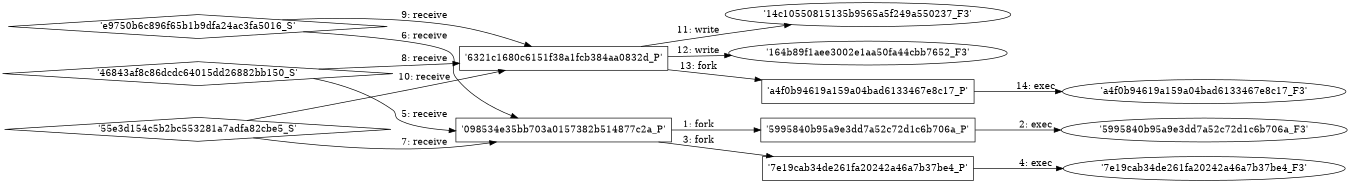 digraph "D:\Learning\Paper\apt\基于CTI的攻击预警\Dataset\攻击图\ASGfromALLCTI\Beware of Ransomware.dot" {
rankdir="LR"
size="9"
fixedsize="false"
splines="true"
nodesep=0.3
ranksep=0
fontsize=10
overlap="scalexy"
engine= "neato"
	"'098534e35bb703a0157382b514877c2a_P'" [node_type=Process shape=box]
	"'5995840b95a9e3dd7a52c72d1c6b706a_P'" [node_type=Process shape=box]
	"'098534e35bb703a0157382b514877c2a_P'" -> "'5995840b95a9e3dd7a52c72d1c6b706a_P'" [label="1: fork"]
	"'5995840b95a9e3dd7a52c72d1c6b706a_P'" [node_type=Process shape=box]
	"'5995840b95a9e3dd7a52c72d1c6b706a_F3'" [node_type=File shape=ellipse]
	"'5995840b95a9e3dd7a52c72d1c6b706a_P'" -> "'5995840b95a9e3dd7a52c72d1c6b706a_F3'" [label="2: exec"]
	"'098534e35bb703a0157382b514877c2a_P'" [node_type=Process shape=box]
	"'7e19cab34de261fa20242a46a7b37be4_P'" [node_type=Process shape=box]
	"'098534e35bb703a0157382b514877c2a_P'" -> "'7e19cab34de261fa20242a46a7b37be4_P'" [label="3: fork"]
	"'7e19cab34de261fa20242a46a7b37be4_P'" [node_type=Process shape=box]
	"'7e19cab34de261fa20242a46a7b37be4_F3'" [node_type=File shape=ellipse]
	"'7e19cab34de261fa20242a46a7b37be4_P'" -> "'7e19cab34de261fa20242a46a7b37be4_F3'" [label="4: exec"]
	"'098534e35bb703a0157382b514877c2a_P'" [node_type=Process shape=box]
	"'46843af8c86dcdc64015dd26882bb150_S'" [node_type=Socket shape=diamond]
	"'46843af8c86dcdc64015dd26882bb150_S'" -> "'098534e35bb703a0157382b514877c2a_P'" [label="5: receive"]
	"'098534e35bb703a0157382b514877c2a_P'" [node_type=Process shape=box]
	"'e9750b6c896f65b1b9dfa24ac3fa5016_S'" [node_type=Socket shape=diamond]
	"'e9750b6c896f65b1b9dfa24ac3fa5016_S'" -> "'098534e35bb703a0157382b514877c2a_P'" [label="6: receive"]
	"'098534e35bb703a0157382b514877c2a_P'" [node_type=Process shape=box]
	"'55e3d154c5b2bc553281a7adfa82cbe5_S'" [node_type=Socket shape=diamond]
	"'55e3d154c5b2bc553281a7adfa82cbe5_S'" -> "'098534e35bb703a0157382b514877c2a_P'" [label="7: receive"]
	"'6321c1680c6151f38a1fcb384aa0832d_P'" [node_type=Process shape=box]
	"'46843af8c86dcdc64015dd26882bb150_S'" [node_type=Socket shape=diamond]
	"'46843af8c86dcdc64015dd26882bb150_S'" -> "'6321c1680c6151f38a1fcb384aa0832d_P'" [label="8: receive"]
	"'6321c1680c6151f38a1fcb384aa0832d_P'" [node_type=Process shape=box]
	"'e9750b6c896f65b1b9dfa24ac3fa5016_S'" [node_type=Socket shape=diamond]
	"'e9750b6c896f65b1b9dfa24ac3fa5016_S'" -> "'6321c1680c6151f38a1fcb384aa0832d_P'" [label="9: receive"]
	"'6321c1680c6151f38a1fcb384aa0832d_P'" [node_type=Process shape=box]
	"'55e3d154c5b2bc553281a7adfa82cbe5_S'" [node_type=Socket shape=diamond]
	"'55e3d154c5b2bc553281a7adfa82cbe5_S'" -> "'6321c1680c6151f38a1fcb384aa0832d_P'" [label="10: receive"]
	"'14c10550815135b9565a5f249a550237_F3'" [node_type=file shape=ellipse]
	"'6321c1680c6151f38a1fcb384aa0832d_P'" [node_type=Process shape=box]
	"'6321c1680c6151f38a1fcb384aa0832d_P'" -> "'14c10550815135b9565a5f249a550237_F3'" [label="11: write"]
	"'164b89f1aee3002e1aa50fa44cbb7652_F3'" [node_type=file shape=ellipse]
	"'6321c1680c6151f38a1fcb384aa0832d_P'" [node_type=Process shape=box]
	"'6321c1680c6151f38a1fcb384aa0832d_P'" -> "'164b89f1aee3002e1aa50fa44cbb7652_F3'" [label="12: write"]
	"'6321c1680c6151f38a1fcb384aa0832d_P'" [node_type=Process shape=box]
	"'a4f0b94619a159a04bad6133467e8c17_P'" [node_type=Process shape=box]
	"'6321c1680c6151f38a1fcb384aa0832d_P'" -> "'a4f0b94619a159a04bad6133467e8c17_P'" [label="13: fork"]
	"'a4f0b94619a159a04bad6133467e8c17_P'" [node_type=Process shape=box]
	"'a4f0b94619a159a04bad6133467e8c17_F3'" [node_type=File shape=ellipse]
	"'a4f0b94619a159a04bad6133467e8c17_P'" -> "'a4f0b94619a159a04bad6133467e8c17_F3'" [label="14: exec"]
}
